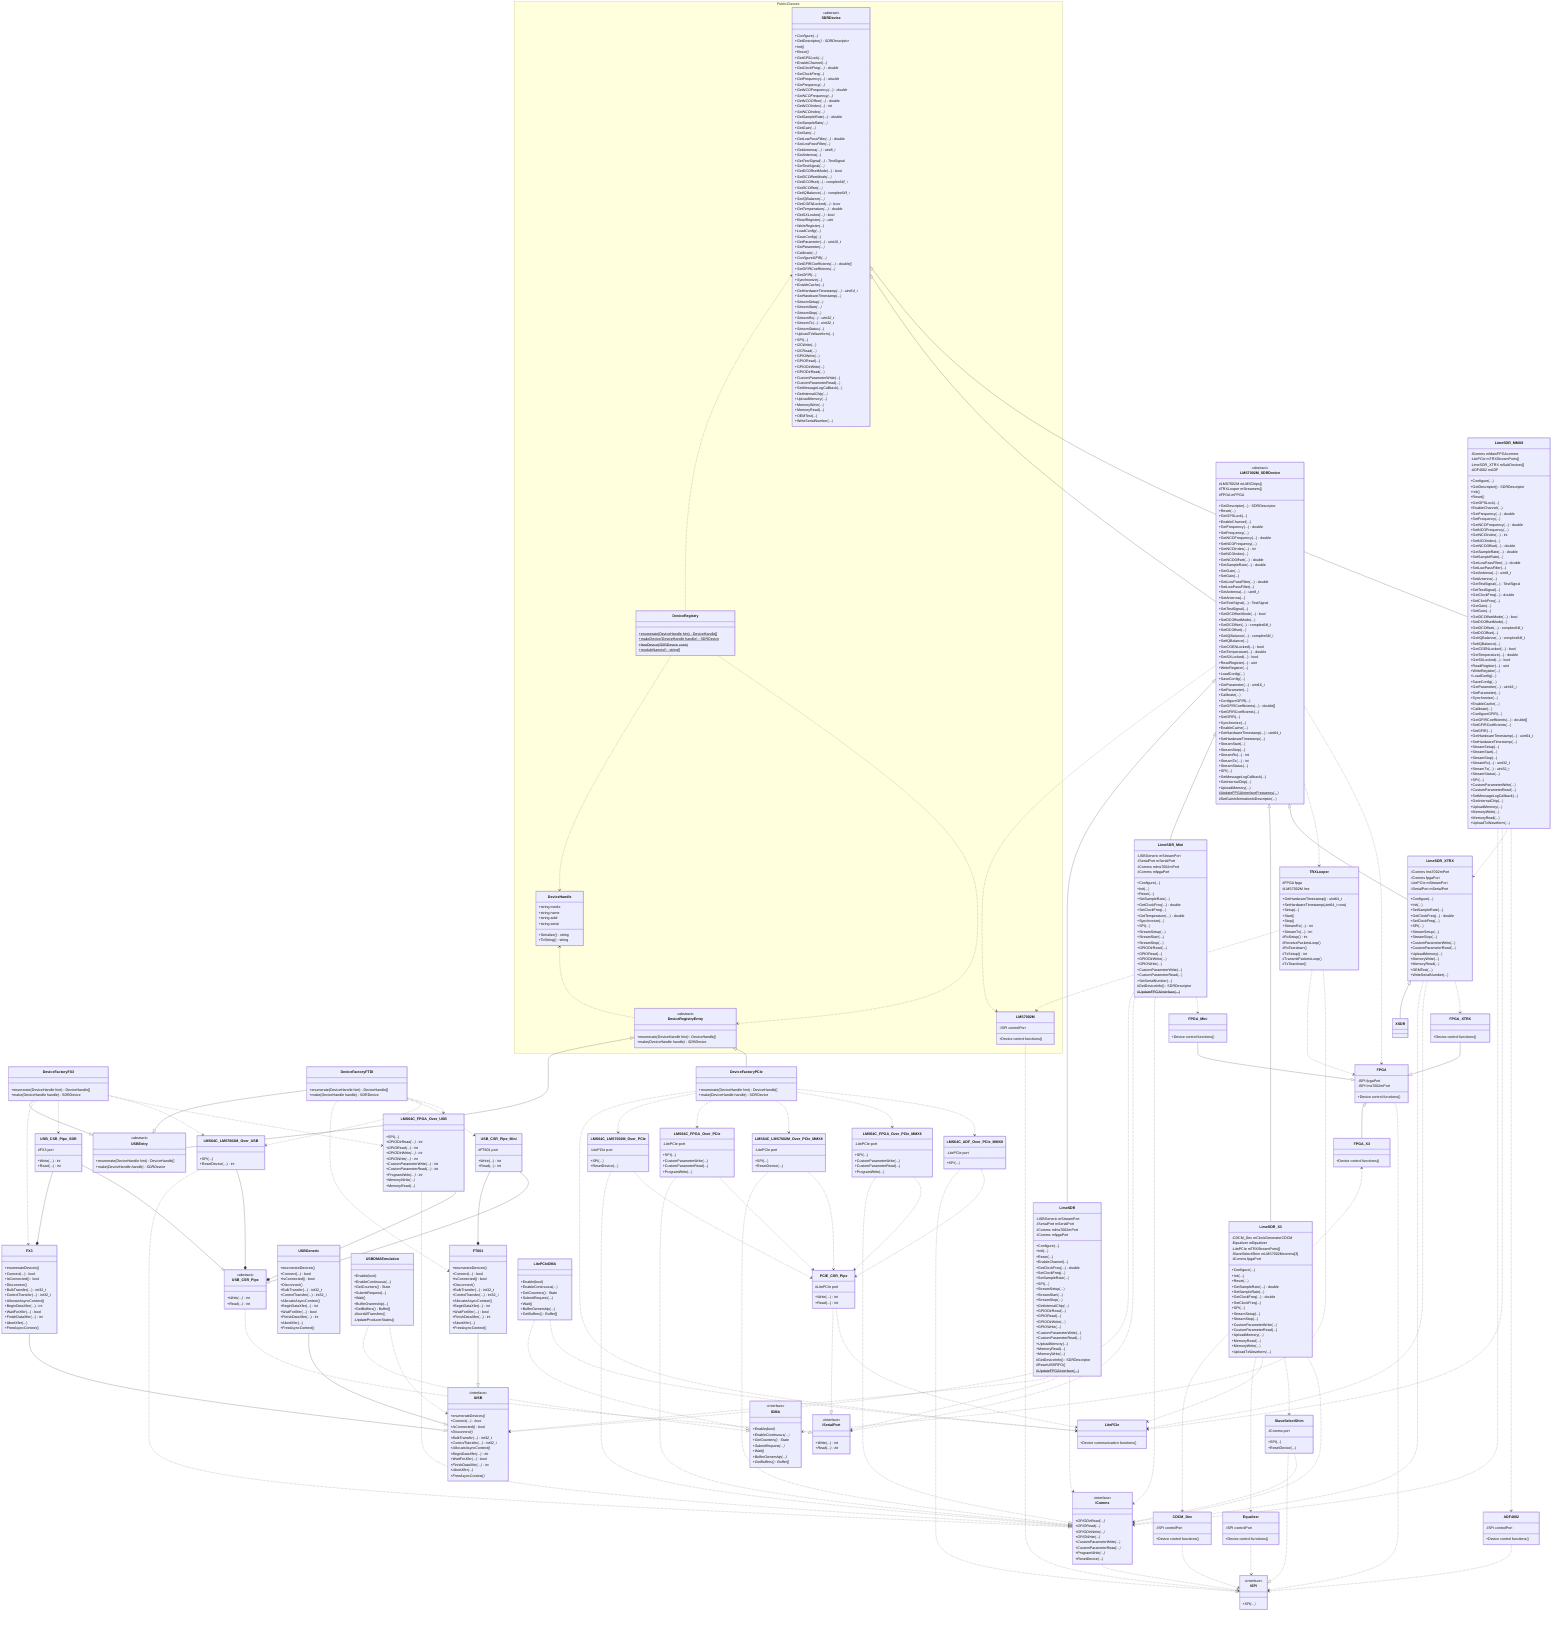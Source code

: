 classDiagram
    direction TB

    namespace PublicClasses {
        class DeviceHandle {
            +string media
            +string name
            +string addr
            +string serial

            +Serialize() string
            +ToString() string
        }

        class DeviceRegistryEntry {
            <<abstract>>
            +enumerate(DeviceHandle hint) DeviceHandle[] *
            +make(DeviceHandle handle) SDRDevice *
        }

        class DeviceRegistry {
            +enumerate(DeviceHandle hint) DeviceHandle[] $
            +makeDevice(DeviceHandle handle) SDRDevice$
            +freeDevice(SDRDevice conn)$
            +moduleNames() string[]$
        }

        class LMS7002M {
            -ISPI controlPort
            +Device control functions()
        }

        class SDRDevice {
            <<abstract>>
            +Configure(...) *
            +GetDescriptor() SDRDescriptor *

            +Init() *
            +Reset() *

            +GetGPSLock(...) *
            +EnableChannel(...) *

            +GetClockFreq(...) double*
            +SetClockFreq(...) *

            +GetFrequency(...) double*
            +SetFrequency(...) *

            +GetNCOFrequency(...) double*
            +SetNCOFrequency(...) *

            +GetNCOOffset(...) double*

            +GetNCOIndex(...) int*
            +SetNCOIndex(...) *

            +GetSampleRate(...) double*
            +SetSampleRate(...) *

            +GetGain(...) *
            +SetGain(...) *

            +GetLowPassFilter(...) double*
            +SetLowPassFilter(...) *

            +GetAntenna(...) uint8_t*
            +SetAntenna(...) *

            +GetTestSignal(...) TestSignal*
            +SetTestSignal(...) *

            +GetDCOffsetMode(...) bool*
            +SetDCOffsetMode(...) *

            +GetDCOffset(...) complex64f_t*
            +SetDCOffset(...) *

            +GetIQBalance(...) complex64f_t*
            +SetIQBalance(...) *

            +GetCGENLocked(...) bool*
            +GetTemperature(...) double*
            +GetSXLocked(...) bool*

            +ReadRegister(...) uint*
            +WriteRegister(...) *

            +LoadConfig(...) *
            +SaveConfig(...) *
            
            +GetParameter(...) uint16_t*
            +SetParameter(...) *

            +Calibrate(...) *

            +ConfigureGFIR(...) *
            +GetGFIRCoefficients(...) double[]*
            +SetGFIRCoefficients(...) *
            +SetGFIR(...) *

            +Synchronize(...) *
            +EnableCache(...) *

            +GetHardwareTimestamp(...) uint64_t*
            +SetHardwareTimestamp(...) *

            +StreamSetup(...) *
            +StreamStart(...) *
            +StreamStop(...) *

            +StreamRx(...) uint32_t*
            +StreamTx(...) uint32_t*
            +StreamStatus(...) *

            +UploadTxWaveform(...)

            +SPI(...)
            +I2CWrite(...)
            +I2CRead(...)

            +GPIOWrite(...)
            +GPIORead(...)
            +GPIODirWrite(...)
            +GPIODirRead(...)

            +CustomParameterWrite(...)
            +CustomParameterRead(...)

            +SetMessageLogCallback(...)

            +GetInternalChip(...) *

            +UploadMemory(...)

            +MemoryWrite(...)
            +MemoryRead(...)

            +OEMTest(...)
            +WriteSerialNumber(...)
        }
    }

    %%namespace DeviceEntries {
        class DeviceFactoryFX3 {
            +enumerate(DeviceHandle hint) DeviceHandle[]
            +make(DeviceHandle handle) SDRDevice
        }

        class DeviceFactoryFTDI {
            +enumerate(DeviceHandle hint) DeviceHandle[]
            +make(DeviceHandle handle) SDRDevice
        }

        class DeviceFactoryPCIe {
            +enumerate(DeviceHandle hint) DeviceHandle[]
            +make(DeviceHandle handle) SDRDevice
        }

        class USBEntry {
            <<abstract>>
            +enumerate(DeviceHandle hint) DeviceHandle[]
            +make(DeviceHandle handle) SDRDevice *
        }
    %%}

    %%namespace USBCommunications {
        class LMS64C_LMS7002M_Over_USB {
            +SPI(...)
            +ResetDevice(...) int
        }

        class LMS64C_FPGA_Over_USB {
            +SPI(...)

            +GPIODirRead(...) int *
            +GPIORead(...) int *
            +GPIODirWrite(...) int *
            +GPIOWrite(...) int *

            +CustomParameterWrite(...) int *
            +CustomParameterRead(...) int *

            +ProgramWrite(...) int *

            +MemoryWrite(...) *
            +MemoryRead(...) *
        }

        class USB_CSR_Pipe_Mini {
            +Write(...) int
            +Read(...) int
            #FT601 port
        }

        class USB_CSR_Pipe_SDR {
            +Write(...) int
            +Read(...) int
            #FX3 port
        }

        class IUSB {
            <<interface>>
            +enumerateDevices()*
            +Connect(...) bool*
            +IsConnected() bool*
            +Disconnect()*

            +BulkTransfer(...) int32_t*
            +ControlTransfer(...) int32_t*

            +AllocateAsyncContext()*

            +BeginDataXfer(...) int*
            +WaitForXfer(...) bool*
            +FinishDataXfer(...) int*
            +AbortXfer(...)*
            +FreeAsyncContext()*
        }

        class FT601 {
            +enumerateDevices()
            +Connect(...) bool
            +IsConnected() bool
            +Disconnect()

            +BulkTransfer(...) int32_t
            +ControlTransfer(...) int32_t

            +AllocateAsyncContext()

            +BeginDataXfer(...) int
            +WaitForXfer(...) bool
            +FinishDataXfer(...) int
            +AbortXfer(...)
            +FreeAsyncContext()
        }

        class FX3 {
            +enumerateDevices()
            +Connect(...) bool
            +IsConnected() bool
            +Disconnect()

            +BulkTransfer(...) int32_t
            +ControlTransfer(...) int32_t

            +AllocateAsyncContext()

            +BeginDataXfer(...) int
            +WaitForXfer(...) bool
            +FinishDataXfer(...) int
            +AbortXfer(...)
            +FreeAsyncContext()
        }

        class USB_CSR_Pipe {
            <<abstract>>
            +Write(...) int *
            +Read(...) int *
        }

        class USBGeneric {
            +enumerateDevices()
            +Connect(...) bool
            +IsConnected() bool
            +Disconnect()

            +BulkTransfer(...) int32_t
            +ControlTransfer(...) int32_t

            +AllocateAsyncContext()

            +BeginDataXfer(...) int
            +WaitForXfer(...) bool
            +FinishDataXfer(...) int
            +AbortXfer(...)
            +FreeAsyncContext()
        }

        class USBDMAEmulation {
            +Enable(bool)
            +EnableContinuous(...)
            +GetCounters() State
            +SubmitRequest(...)
            +Wait()
            +BufferOwnership(...)
            +GetBuffers() Buffer[]

            -AbortAllTransfers()
            -UpdateProducerStates()
        }
    %%}

    %%namespace Devices {
        class LimeSDR {
            +Configure(...)

            +Init(...)
            +Reset(...)

            +EnableChannel(...)

            +GetClockFreq(...)double
            +SetClockFreq(...)

            +SetSampleRate(...)

            +SPI(...)

            +StreamSetup(...)

            +StreamStart(...)
            +StreamStop(...)

            +GetInternalChip(...)*

            +GPIODirRead(...)
            +GPIORead(...)
            +GPIODirWrite(...)
            +GPIOWrite(...)

            +CustomParameterWrite(...)
            +CustomParameterRead(...)

            +UploadMemory(...)

            +MemoryRead(...)
            +MemoryWrite(...)

            #GetDeviceInfo() SDRDescriptor
            #ResetUSBFIFO()
            #UpdateFPGAInterface(...) $

            -USBGeneric mStreamPort
            -ISerialPort mSerialPort
            -IComms mlms7002mPort
            -IComms mfpgaPort
        }

        class LimeSDR_Mini {
            +Configure(...)

            +Init(...)
            +Reset(...)

            +SetSampleRate(...)

            +GetClockFreq(...)double
            +SetClockFreq(...)

            +GetTemperature(...)double

            +Synchronize(...)

            +SPI(...)

            +StreamSetup(...)
            +StreamStart(...)
            +StreamStop(...)

            +GPIODirRead(...)
            +GPIORead(...)
            +GPIODirWrite(...)
            +GPIOWrite(...)

            +CustomParameterWrite(...)
            +CustomParameterRead(...)

            +SetSerialNumber(...)

            #GetDeviceInfo() SDRDescriptor
            #UpdateFPGAInterface(...) $

            -USBGeneric mStreamPort
            -ISerialPort mSerialPort
            -IComms mlms7002mPort
            -IComms mfpgaPort
        }

        class LimeSDR_X3 {
            +Configure(...)

            +Init(...)
            +Reset(...)

            +GetSampleRate(...)double
            +SetSampleRate(...)

            +GetClockFreq(...)double
            +SetClockFreq(...)

            +SPI(...)

            +StreamSetup(...)
            +StreamStop(...)

            +CustomParameterWrite(...)
            +CustomParameterRead(...)

            +UploadMemory(...)

            +MemoryRead(...)
            +MemoryWrite(...)

            +UploadTxWaveform(...)

            -CDCM_Dev mClockGeneratorCDCM
            -Equalizer mEqualizer
            -LitePCIe mTRXStreamPorts[]
            -SlaveSelectShim mLMS7002Mcomms[3]
            -IComms fpgaPort
        }

        class LimeSDR_XTRX {
            +Configure(...)

            +Init(...)

            +SetSampleRate(...)

            +GetClockFreq(...)double
            +SetClockFreq(...)

            +SPI(...)

            +StreamSetup(...)
            +StreamStop(...)

            +CustomParameterWrite(...)
            +CustomParameterRead(...)

            +UploadMemory(...)

            +MemoryWrite(...)
            +MemoryRead(...)

            +OEMTest(...)
            +WriteSerialNumber(...)

            -IComms lms7002mPort
            -IComms fpgaPort
            -LitePCIe mStreamPort
            -ISerialPort mSerialPort
        }

        class LimeSDR_MMX8 {
            +Configure(...)
            +GetDescriptor() SDRDescriptor

            +Init()
            +Reset()

            +GetGPSLock(...)
            +EnableChannel(...)

            +GetFrequency(...) double
            +SetFrequency(...)

            +GetNCOFrequency(...) double
            +SetNCOFrequency(...)

            +GetNCOIndex(...) int
            +SetNCOIndex(...)

            +GetNCOOffset(...) double

            +GetSampleRate(...) double
            +SetSampleRate(...)

            +GetLowPassFilter(...) double
            +SetLowPassFilter(...)

            +GetAntenna(...) uint8_t
            +SetAntenna(...)

            +GetTestSignal(...) TestSignal
            +SetTestSignal(...)

            +GetClockFreq(...) double
            +SetClockFreq(...)

            +GetGain(...)
            +SetGain(...)

            +GetDCOffsetMode(...) bool
            +SetDCOffsetMode(...)

            +GetDCOffset(...) complex64f_t
            +SetDCOffset(...)

            +GetIQBalance(...) complex64f_t
            +SetIQBalance(...)

            +GetCGENLocked(...) bool
            +GetTemperature(...) double
            +GetSXLocked(...) bool

            +ReadRegister(...) uint
            +WriteRegister(...)

            +LoadConfig(...)
            +SaveConfig(...)
            
            +GetParameter(...) uint16_t
            +SetParameter(...)

            +Synchronize(...)
            +EnableCache(...)

            +Calibrate(...)

            +ConfigureGFIR(...)
            +GetGFIRCoefficients(...) double[]
            +SetGFIRCoefficients(...)
            +SetGFIR(...)

            +GetHardwareTimestamp(...) uint64_t
            +SetHardwareTimestamp(...)

            +StreamSetup(...)
            +StreamStart(...)
            +StreamStop(...)

            +StreamRx(...) uint32_t
            +StreamTx(...) uint32_t
            +StreamStatus(...)

            +SPI(...)

            +CustomParameterWrite(...)
            +CustomParameterRead(...)

            +SetMessageLogCallback(...)

            +GetInternalChip(...)

            +UploadMemory(...)

            +MemoryWrite(...)
            +MemoryRead(...)

            +UploadTxWaveform(...)
            
            -IComms mMainFPGAcomms
            -LitePCIe mTRXStreamPorts[]
            -LimeSDR_XTRX mSubDevices[]
            -ADF4002 mADF
        }
    %%}

    %%namespace Interfaces {
        class ISPI {
            <<interface>>
            +SPI(...) *
        }

        class IComms {
            <<interface>>
            +GPIODirRead(...) *
            +GPIORead(...) *
            +GPIODirWrite(...) *
            +GPIOWrite(...) *

            +CustomParameterWrite(...) *
            +CustomParameterRead(...) *

            +ProgramWrite(...) *

            +ResetDevice(...) *
        }

        class ISerialPort {
            <<interface>>
            +Write(...) int *
            +Read(...) int *
        }

        class IDMA {
            <<interface>>
            +Enable(bool) *
            +EnableContinuous(...) *
            +GetCounters() State *
            +SubmitRequest(...) *
            +Wait() *
            +BufferOwnership(...) *
            +GetBuffers() Buffer[] *
        }       
    %%}

    %%namespace PCIeCommunications {
        class LitePCIeDMA {
            +Enable(bool)
            +EnableContinuous(...)
            +GetCounters() State
            +SubmitRequest(...)
            +Wait()
            +BufferOwnership(...)
            +GetBuffers() Buffer[]
        }

        class LitePCIe {
            +Device communication functions()
        }

        class LMS64C_LMS7002M_Over_PCIe {
            +SPI(...)
            +ResetDevice(...)

            -LitePCIe port
        }

        class LMS64C_FPGA_Over_PCIe {
            +SPI(...)
            +CustomParameterWrite(...)
            +CustomParameterRead(...)
            +ProgramWrite(...)

            -LitePCIe port
        }

        class LMS64C_LMS7002M_Over_PCIe_MMX8 {
            +SPI(...)
            +ResetDevice(...)

            -LitePCIe port
        }

        class LMS64C_FPGA_Over_PCIe_MMX8 {
            +SPI(...)
            +CustomParameterWrite(...)
            +CustomParameterRead(...)
            +ProgramWrite(...)

            -LitePCIe port
        }

        class LMS64C_ADF_Over_PCIe_MMX8 {
            +SPI(...)
            -LitePCIe port
        }

        class PCIE_CSR_Pipe {
            +Write(...) int
            +Read(...) int

            #LitePCIe port
        }
    %%}

    %%namespace Components {
        class ADF4002 {
            -ISPI controlPort
            +Device control functions()
        }

        class CDCM_Dev {
            -ISPI controlPort
            +Device control functions()
        }

        class Equalizer {
            -ISPI controlPort
            +Device control functions()
        }

        class FPGA {
            -ISPI fpgaPort
            -ISPI lms7002mPort

            +Device control functions()
        }

        class FPGA_Mini {
            +Device control functions()
        }

        class FPGA_X3 {
            +Device control functions()
        }          

        class FPGA_XTRX {
            +Device control functions()
        }
    %%}

    class LMS7002M_SDRDevice {
        <<abstract>>
        +GetDescriptor(...) SDRDescriptor

        +Reset(...)
        +GetGPSLock(...)

        +EnableChannel(...)

        +GetFrequency(...) double
        +SetFrequency(...)

        +GetNCOFrequency(...) double
        +SetNCOFrequency(...)

        +GetNCOIndex(...) int
        +SetNCOIndex(...)

        +GetNCOOffset(...) double

        +GetSampleRate(...)double

        +GetGain(...)
        +SetGain(...)

        +GetLowPassFilter(...) double
        +SetLowPassFilter(...)

        +GetAntenna(...) uint8_t
        +SetAntenna(...)

        +GetTestSignal(...) TestSignal
        +SetTestSignal(...)

        +GetDCOffsetMode(...) bool
        +SetDCOffsetMode(...)

        +GetDCOffset(...) complex64f_t
        +SetDCOffset(...)

        +GetIQBalance(...) complex64f_t
        +SetIQBalance(...)

        +GetCGENLocked(...) bool
        +GetTemperature(...) double
        +GetSXLocked(...) bool

        +ReadRegister(...) uint
        +WriteRegister(...)

        +LoadConfig(...)
        +SaveConfig(...)
        
        +GetParameter(...) uint16_t
        +SetParameter(...)

        +Calibrate(...)

        +ConfigureGFIR(...)
        +GetGFIRCoefficients(...) double[]
        +SetGFIRCoefficients(...)
        +SetGFIR(...)

        +Synchronize(...)
        +EnableCache(...)

        +GetHardwareTimestamp(...) uint64_t
        +SetHardwareTimestamp(...)

        +StreamStart(...)
        +StreamStop(...)

        +StreamRx(...)int
        +StreamTx(...)int
        +StreamStatus(...)

        +SPI(...)

        +SetMessageLogCallback(...)

        +GetInternalChip(...)

        +UploadMemory(...)

        #UpdateFPGAInterfaceFrequency(...) $
        #SetGainInformationInDescriptor(...)
        #LMS7002M mLMSChips[]
        #TRXLooper mStreamers[]
        #FPGA mFPGA
    }

    class SlaveSelectShim {
        -IComms port
        +SPI(...)
        +ResetDevice(...)
    }

    class TRXLooper {
        +GetHardwareTimestamp() uint64_t
        +SetHardwareTimestamp(uint64_t now)
        +Setup(...)
        +Start()
        +Stop()

        +StreamRx(...)int
        +StreamTx(...)int

        #RxSetup()int
        #ReceivePacketsLoop()
        #RxTeardown()

        #TxSetup()int
        #TransmitPacketsLoop()
        #TxTeardown()

        #FPGA fpga
        #LMS7002M lms
    }

    %% Device entry tree
    DeviceRegistryEntry <|-- USBEntry
    DeviceFactoryFX3 --|> USBEntry
    DeviceFactoryFTDI --|> USBEntry

    DeviceRegistryEntry <|-- DeviceFactoryPCIe

    SDRDevice <.. DeviceRegistry
    DeviceRegistry ..> DeviceHandle 
    DeviceHandle <.. DeviceRegistryEntry
    DeviceRegistry ..> DeviceRegistryEntry

    %% Interface implementations
    IComms ..|> ISPI

    USB_CSR_Pipe ..|> ISerialPort
    LMS64C_LMS7002M_Over_USB ..|> IComms
    LMS64C_FPGA_Over_USB ..|> IComms

    SlaveSelectShim ..|> ISPI
    PCIE_CSR_Pipe ..|> ISerialPort

    LMS64C_FPGA_Over_PCIe ..|> IComms
    LMS64C_LMS7002M_Over_PCIe ..|> IComms

    LMS64C_ADF_Over_PCIe_MMX8 ..|> ISPI
    LMS64C_FPGA_Over_PCIe_MMX8 ..|> IComms
    LMS64C_LMS7002M_Over_PCIe_MMX8 ..|> IComms

    USBDMAEmulation ..|> IDMA
    LitePCIeDMA ..|> IDMA

    %% SDRDevice implementations
    SDRDevice <|-- LMS7002M_SDRDevice
    SDRDevice <|-- LimeSDR_MMX8
    LMS7002M_SDRDevice <|-- LimeSDR
    LMS7002M_SDRDevice <|-- LimeSDR_Mini
    LMS7002M_SDRDevice <|-- LimeSDR_X3
    LMS7002M_SDRDevice <|-- LimeSDR_XTRX
    LimeSDR_XTRX <|-- XSDR

    %% USB entry connections
    DeviceFactoryFX3 ..> FX3
    DeviceFactoryFX3 ..> USB_CSR_Pipe_SDR
    DeviceFactoryFX3 ..> LMS64C_LMS7002M_Over_USB
    DeviceFactoryFX3 ..> LMS64C_FPGA_Over_USB

    DeviceFactoryFTDI ..> FT601
    DeviceFactoryFTDI ..> USB_CSR_Pipe_Mini
    DeviceFactoryFTDI ..> LMS64C_LMS7002M_Over_USB
    DeviceFactoryFTDI ..> LMS64C_FPGA_Over_USB

    %% USB connections
    LMS64C_LMS7002M_Over_USB --* USB_CSR_Pipe
    LMS64C_FPGA_Over_USB --* USB_CSR_Pipe

    USB_CSR_Pipe_Mini --* FT601
    USB_CSR_Pipe_SDR --* FX3

    USB_CSR_Pipe_Mini --|> USB_CSR_Pipe
    USB_CSR_Pipe_SDR --|> USB_CSR_Pipe

    FT601 --|> IUSB
    FX3 --|> IUSB

    USBGeneric --|> IUSB

    %% USB devices
    LimeSDR ..> IUSB
    LimeSDR ..> ISerialPort
    LimeSDR ..> IComms

    LimeSDR_Mini ..> IUSB
    LimeSDR_Mini ..> ISerialPort
    LimeSDR_Mini ..> IComms
    LimeSDR_Mini ..> FPGA_Mini

    USBDMAEmulation ..> IUSB

    %% PCIe connections
    PCIE_CSR_Pipe ..> LitePCIe
    SlaveSelectShim ..> IComms

    LMS64C_FPGA_Over_PCIe ..> PCIE_CSR_Pipe
    LMS64C_LMS7002M_Over_PCIe ..> PCIE_CSR_Pipe

    LMS64C_ADF_Over_PCIe_MMX8 ..> PCIE_CSR_Pipe
    LMS64C_FPGA_Over_PCIe_MMX8 ..> PCIE_CSR_Pipe
    LMS64C_LMS7002M_Over_PCIe_MMX8 ..> PCIE_CSR_Pipe

    LitePCIeDMA ..> LitePCIe

    %% PCIe entry connections
    DeviceFactoryPCIe ..> LitePCIe
    DeviceFactoryPCIe ..> LMS64C_LMS7002M_Over_PCIe
    DeviceFactoryPCIe ..> LMS64C_FPGA_Over_PCIe
    DeviceFactoryPCIe ..> LMS64C_LMS7002M_Over_PCIe_MMX8
    DeviceFactoryPCIe ..> LMS64C_FPGA_Over_PCIe_MMX8
    DeviceFactoryPCIe ..> LMS64C_ADF_Over_PCIe_MMX8

    %% PCIe devices
    LimeSDR_X3 ..> CDCM_Dev
    LimeSDR_X3 ..> Equalizer
    LimeSDR_X3 ..> LitePCIe
    LimeSDR_X3 ..> SlaveSelectShim
    LimeSDR_X3 ..> IComms
    FPGA_X3 <.. LimeSDR_X3 

    LimeSDR_XTRX ..> IComms
    LimeSDR_XTRX ..> LitePCIe
    LimeSDR_XTRX ..> FPGA_XTRX

    LimeSDR_MMX8 ..> IComms
    LimeSDR_MMX8 ..> LitePCIe
    LimeSDR_MMX8 ..> LimeSDR_XTRX
    LimeSDR_MMX8 ..> ADF4002

    %% Component dependencies
    LMS7002M ..> ISPI

    LMS7002M_SDRDevice ..> LMS7002M
    LMS7002M_SDRDevice ..> TRXLooper
    LMS7002M_SDRDevice ..> FPGA

    FPGA_Mini --|> FPGA
    FPGA <|-- FPGA_X3
    FPGA_XTRX --|> FPGA

    TRXLooper ..> FPGA
    TRXLooper ..> LMS7002M
    TRXLooper ..> IDMA

    ADF4002 ..> ISPI
    CDCM_Dev ..> ISPI
    Equalizer ..> ISPI
    FPGA ..> ISPI